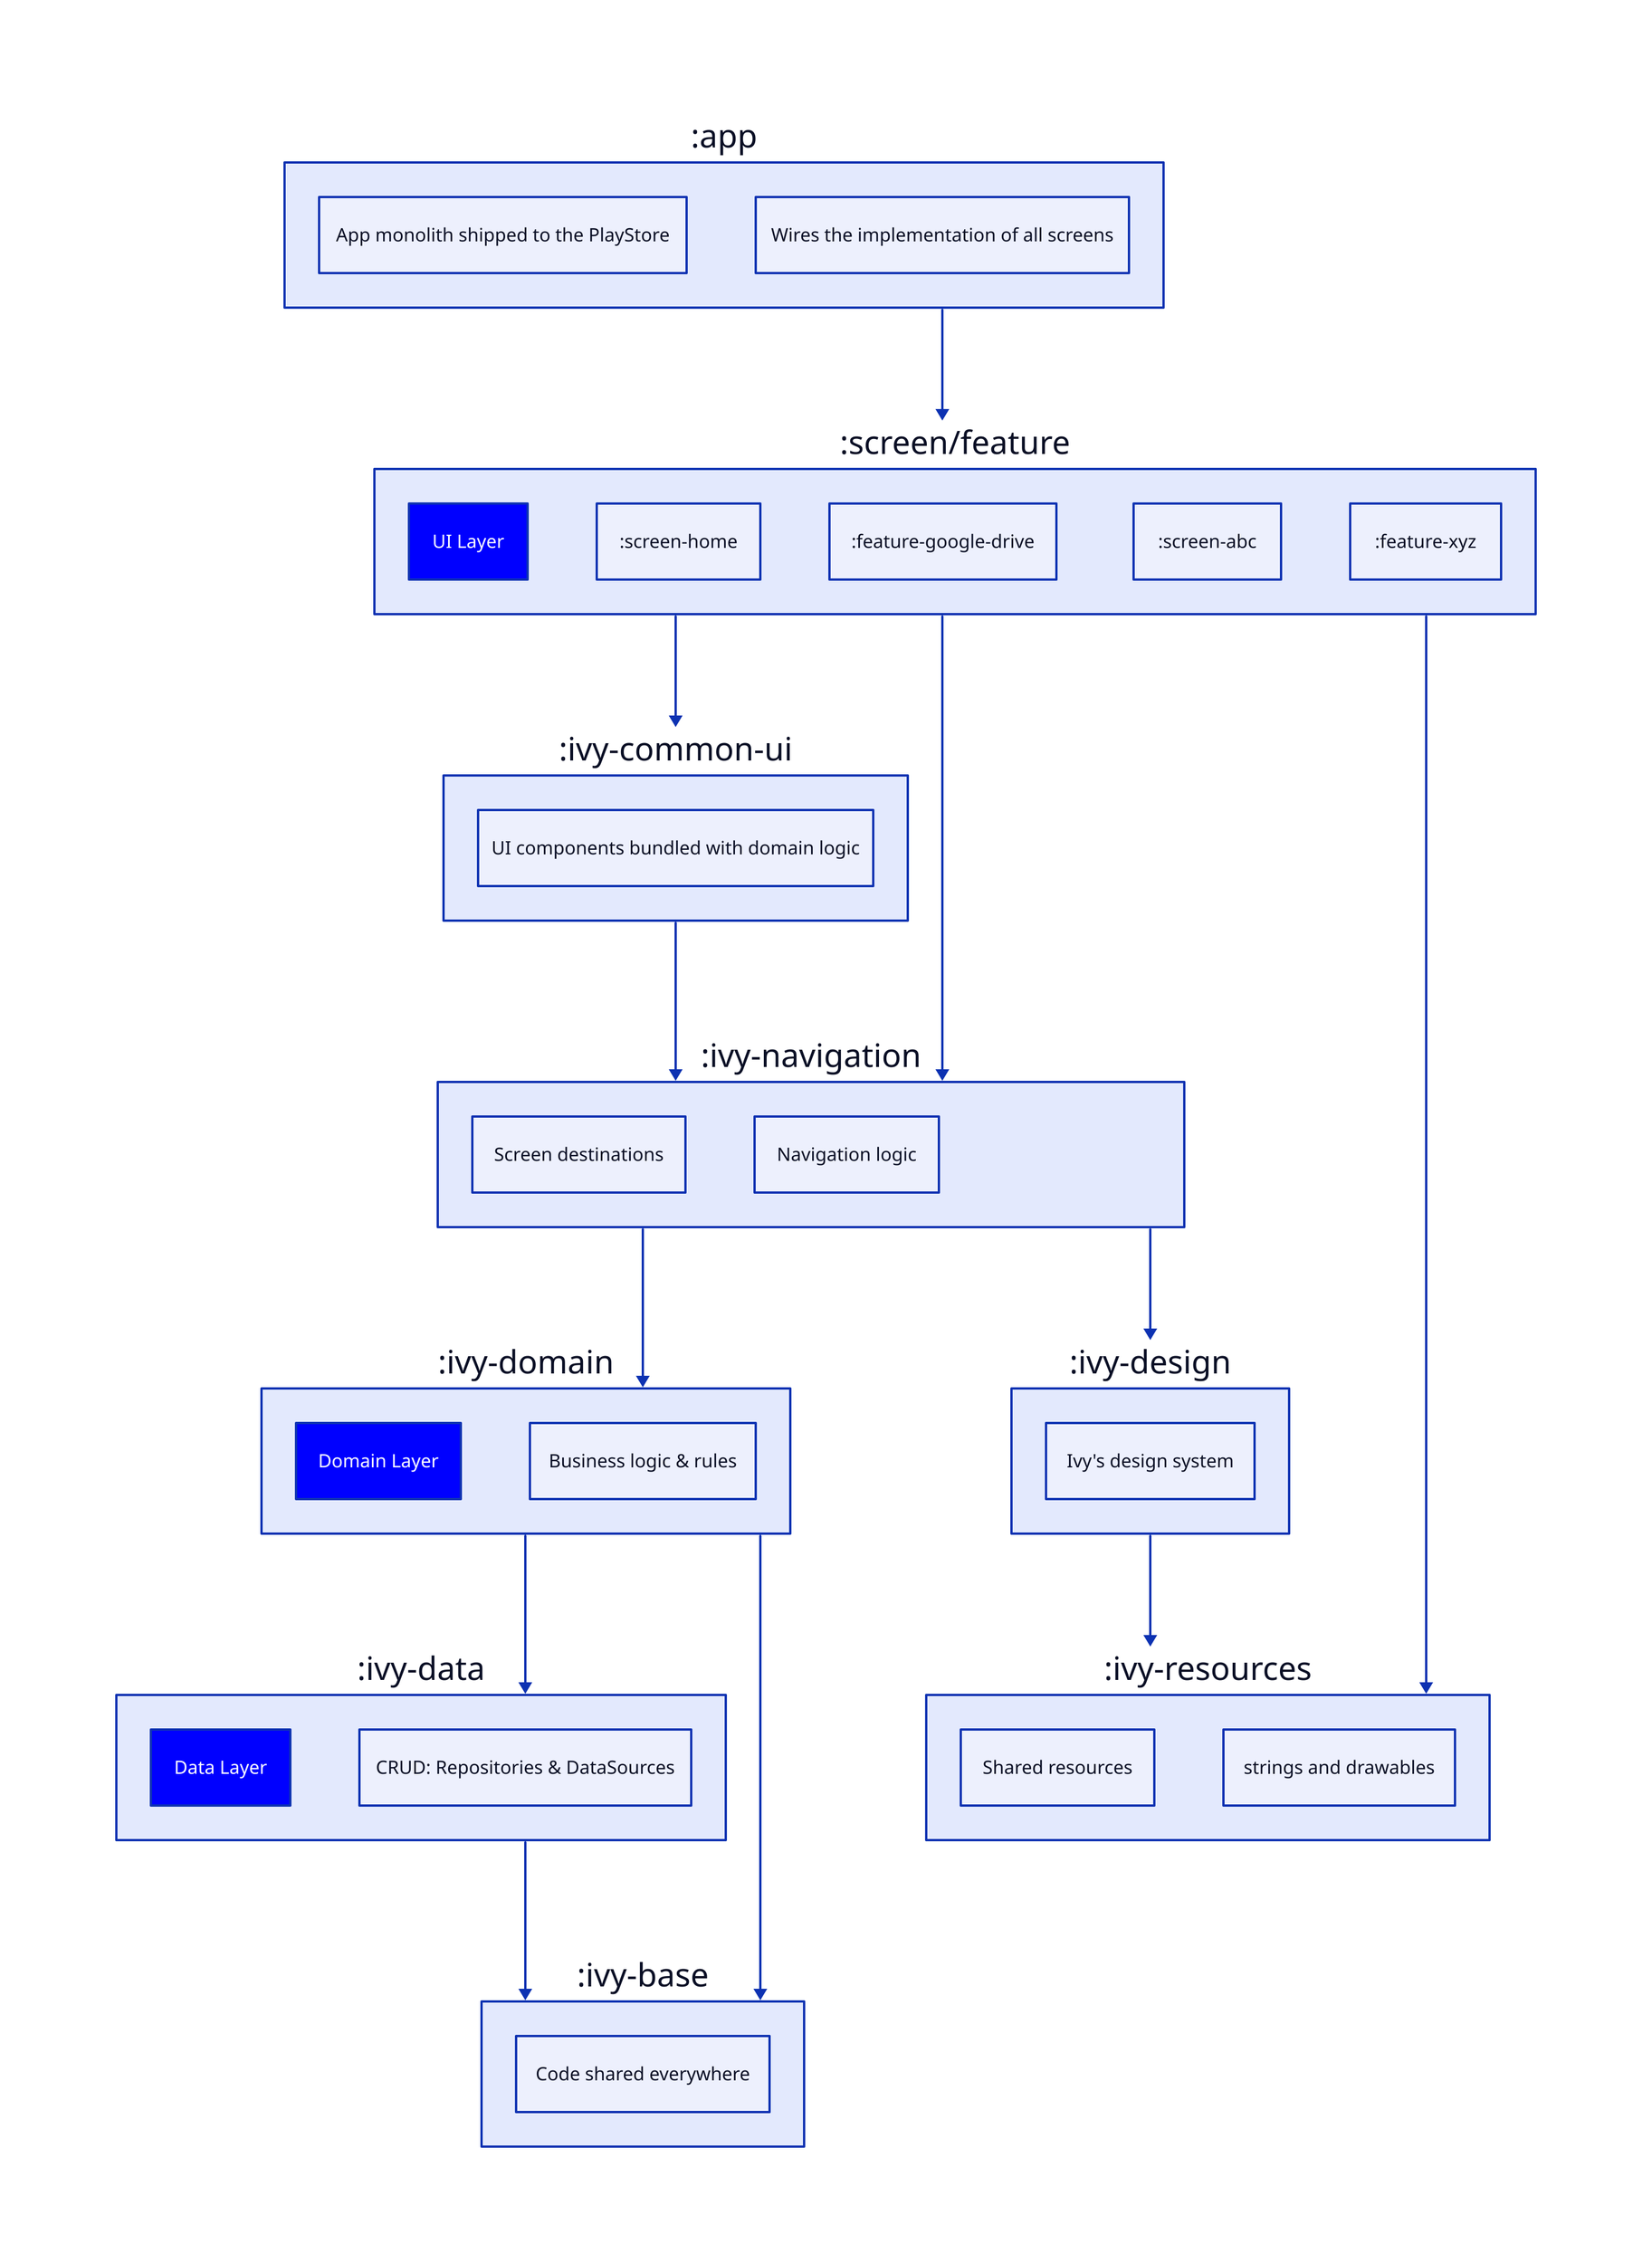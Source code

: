 ivy-res: ":ivy-resources" {
  "Shared resources"
  "strings and drawables"
}
ivy-base: ":ivy-base" {
  "Code shared everywhere"
}
ivy-data: ":ivy-data" {
  "Data Layer" {
    style {
      fill: blue
      font-color: white
    }
  }
  "CRUD: Repositories & DataSources"
}
ivy-domain: ":ivy-domain" {
  "Domain Layer" {
    style {
      fill: blue
      font-color: white
    }
  }
  "Business logic & rules"
}
ivy-common-ui: ":ivy-common-ui" {
  "UI components bundled with domain logic"
}
ivy-nav: ":ivy-navigation" {
  "Screen destinations"
  "Navigation logic"
}
ivy-design: ":ivy-design" {
  "Ivy's design system"
}
screens: ":screen/feature" {
  "UI Layer" {
    style {
      fill: blue
      font-color: white
    }
  }
  ":screen-home"
  ":feature-google-drive"
  ":screen-abc"
  ":feature-xyz"
}
app: ":app" {
  "App monolith shipped to the PlayStore"
  "Wires the implementation of all screens"
}

ivy-data -> ivy-base
ivy-domain -> ivy-data
ivy-domain -> ivy-base

ivy-design -> ivy-res
ivy-nav -> ivy-domain
ivy-nav -> ivy-design

ivy-common-ui -> ivy-nav

screens -> ivy-common-ui
screens -> ivy-nav
screens -> ivy-res

app -> screens
